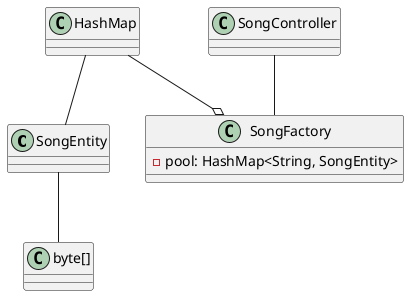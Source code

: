 @startuml

class SongEntity

SongEntity -- "byte[]"

class SongFactory{
    - pool: HashMap<String, SongEntity>
}
HashMap --o SongFactory

HashMap -- SongEntity

class SongController

SongController -- SongFactory

@enduml